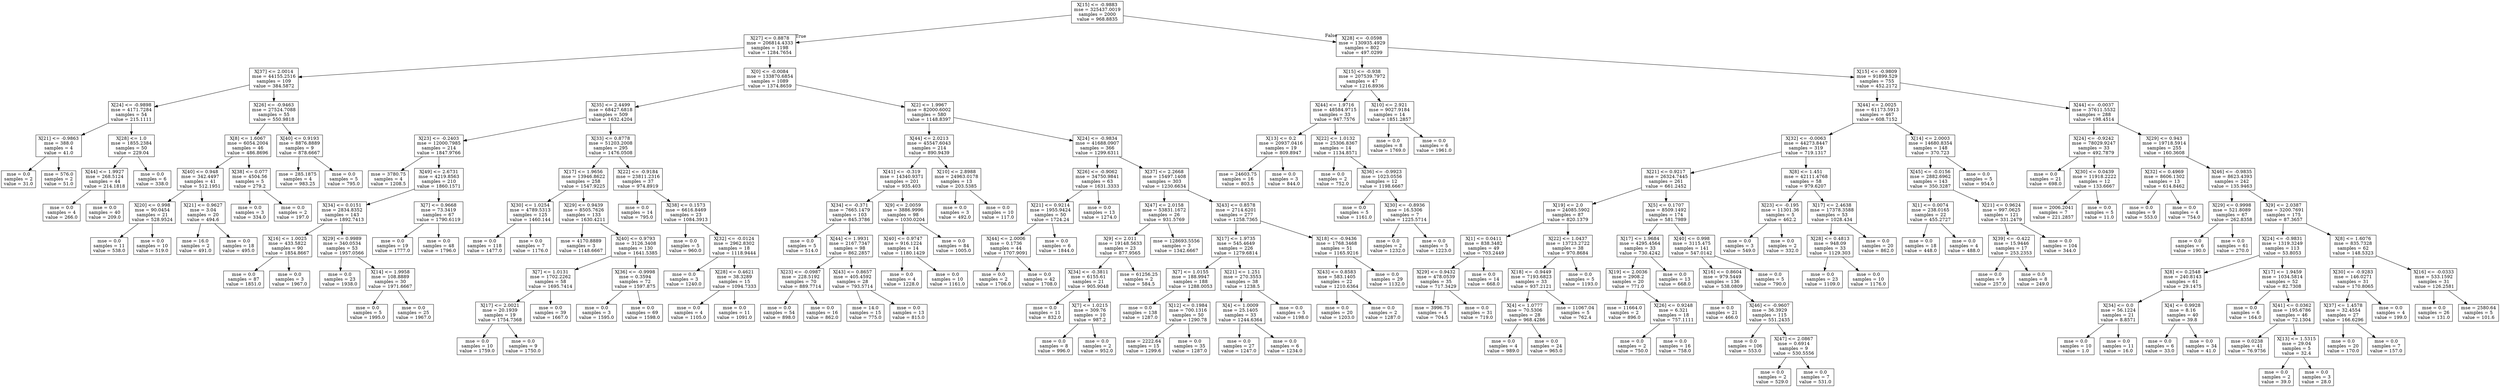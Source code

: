 digraph Tree {
node [shape=box] ;
0 [label="X[15] <= -0.9883\nmse = 325437.0019\nsamples = 2000\nvalue = 968.8835"] ;
1 [label="X[27] <= 0.8878\nmse = 206814.4333\nsamples = 1198\nvalue = 1284.7654"] ;
0 -> 1 [labeldistance=2.5, labelangle=45, headlabel="True"] ;
2 [label="X[37] <= 2.0014\nmse = 44155.2516\nsamples = 109\nvalue = 384.5872"] ;
1 -> 2 ;
3 [label="X[24] <= -0.9898\nmse = 4171.7284\nsamples = 54\nvalue = 215.1111"] ;
2 -> 3 ;
4 [label="X[21] <= -0.9863\nmse = 388.0\nsamples = 4\nvalue = 41.0"] ;
3 -> 4 ;
5 [label="mse = 0.0\nsamples = 2\nvalue = 31.0"] ;
4 -> 5 ;
6 [label="mse = 576.0\nsamples = 2\nvalue = 51.0"] ;
4 -> 6 ;
7 [label="X[28] <= 1.0\nmse = 1855.2384\nsamples = 50\nvalue = 229.04"] ;
3 -> 7 ;
8 [label="X[44] <= 1.9927\nmse = 268.5124\nsamples = 44\nvalue = 214.1818"] ;
7 -> 8 ;
9 [label="mse = 0.0\nsamples = 4\nvalue = 266.0"] ;
8 -> 9 ;
10 [label="mse = 0.0\nsamples = 40\nvalue = 209.0"] ;
8 -> 10 ;
11 [label="mse = 0.0\nsamples = 6\nvalue = 338.0"] ;
7 -> 11 ;
12 [label="X[26] <= -0.9463\nmse = 27524.7088\nsamples = 55\nvalue = 550.9818"] ;
2 -> 12 ;
13 [label="X[8] <= 1.6067\nmse = 6054.2004\nsamples = 46\nvalue = 486.8696"] ;
12 -> 13 ;
14 [label="X[40] <= 0.948\nmse = 342.4497\nsamples = 41\nvalue = 512.1951"] ;
13 -> 14 ;
15 [label="X[20] <= 0.998\nmse = 90.0454\nsamples = 21\nvalue = 528.9524"] ;
14 -> 15 ;
16 [label="mse = 0.0\nsamples = 11\nvalue = 538.0"] ;
15 -> 16 ;
17 [label="mse = 0.0\nsamples = 10\nvalue = 519.0"] ;
15 -> 17 ;
18 [label="X[21] <= 0.9627\nmse = 3.04\nsamples = 20\nvalue = 494.6"] ;
14 -> 18 ;
19 [label="mse = 16.0\nsamples = 2\nvalue = 491.0"] ;
18 -> 19 ;
20 [label="mse = 0.0\nsamples = 18\nvalue = 495.0"] ;
18 -> 20 ;
21 [label="X[38] <= 0.077\nmse = 4504.56\nsamples = 5\nvalue = 279.2"] ;
13 -> 21 ;
22 [label="mse = 0.0\nsamples = 3\nvalue = 334.0"] ;
21 -> 22 ;
23 [label="mse = 0.0\nsamples = 2\nvalue = 197.0"] ;
21 -> 23 ;
24 [label="X[40] <= 0.9193\nmse = 8876.8889\nsamples = 9\nvalue = 878.6667"] ;
12 -> 24 ;
25 [label="mse = 285.1875\nsamples = 4\nvalue = 983.25"] ;
24 -> 25 ;
26 [label="mse = 0.0\nsamples = 5\nvalue = 795.0"] ;
24 -> 26 ;
27 [label="X[0] <= -0.0084\nmse = 133870.6854\nsamples = 1089\nvalue = 1374.8659"] ;
1 -> 27 ;
28 [label="X[35] <= 2.4499\nmse = 68427.6818\nsamples = 509\nvalue = 1632.4204"] ;
27 -> 28 ;
29 [label="X[23] <= -0.2403\nmse = 12000.7985\nsamples = 214\nvalue = 1847.9766"] ;
28 -> 29 ;
30 [label="mse = 3780.75\nsamples = 4\nvalue = 1208.5"] ;
29 -> 30 ;
31 [label="X[49] <= 2.6731\nmse = 4219.8563\nsamples = 210\nvalue = 1860.1571"] ;
29 -> 31 ;
32 [label="X[34] <= 0.0151\nmse = 2834.8352\nsamples = 143\nvalue = 1892.7413"] ;
31 -> 32 ;
33 [label="X[16] <= 1.0025\nmse = 433.5822\nsamples = 90\nvalue = 1854.8667"] ;
32 -> 33 ;
34 [label="mse = 0.0\nsamples = 87\nvalue = 1851.0"] ;
33 -> 34 ;
35 [label="mse = 0.0\nsamples = 3\nvalue = 1967.0"] ;
33 -> 35 ;
36 [label="X[29] <= 0.9989\nmse = 340.0534\nsamples = 53\nvalue = 1957.0566"] ;
32 -> 36 ;
37 [label="mse = 0.0\nsamples = 23\nvalue = 1938.0"] ;
36 -> 37 ;
38 [label="X[14] <= 1.9958\nmse = 108.8889\nsamples = 30\nvalue = 1971.6667"] ;
36 -> 38 ;
39 [label="mse = 0.0\nsamples = 5\nvalue = 1995.0"] ;
38 -> 39 ;
40 [label="mse = 0.0\nsamples = 25\nvalue = 1967.0"] ;
38 -> 40 ;
41 [label="X[7] <= 0.9668\nmse = 73.3419\nsamples = 67\nvalue = 1790.6119"] ;
31 -> 41 ;
42 [label="mse = 0.0\nsamples = 19\nvalue = 1777.0"] ;
41 -> 42 ;
43 [label="mse = 0.0\nsamples = 48\nvalue = 1796.0"] ;
41 -> 43 ;
44 [label="X[33] <= 0.8778\nmse = 51203.2008\nsamples = 295\nvalue = 1476.0508"] ;
28 -> 44 ;
45 [label="X[17] <= 1.9656\nmse = 13946.8622\nsamples = 258\nvalue = 1547.9225"] ;
44 -> 45 ;
46 [label="X[30] <= 1.0254\nmse = 4789.5313\nsamples = 125\nvalue = 1460.144"] ;
45 -> 46 ;
47 [label="mse = 0.0\nsamples = 118\nvalue = 1477.0"] ;
46 -> 47 ;
48 [label="mse = 0.0\nsamples = 7\nvalue = 1176.0"] ;
46 -> 48 ;
49 [label="X[29] <= 0.9439\nmse = 8505.7626\nsamples = 133\nvalue = 1630.4211"] ;
45 -> 49 ;
50 [label="mse = 4170.8889\nsamples = 3\nvalue = 1148.6667"] ;
49 -> 50 ;
51 [label="X[40] <= 0.9793\nmse = 3126.3408\nsamples = 130\nvalue = 1641.5385"] ;
49 -> 51 ;
52 [label="X[7] <= 1.0131\nmse = 1702.2262\nsamples = 58\nvalue = 1695.7414"] ;
51 -> 52 ;
53 [label="X[17] <= 2.0021\nmse = 20.1939\nsamples = 19\nvalue = 1754.7368"] ;
52 -> 53 ;
54 [label="mse = 0.0\nsamples = 10\nvalue = 1759.0"] ;
53 -> 54 ;
55 [label="mse = 0.0\nsamples = 9\nvalue = 1750.0"] ;
53 -> 55 ;
56 [label="mse = 0.0\nsamples = 39\nvalue = 1667.0"] ;
52 -> 56 ;
57 [label="X[36] <= -0.9998\nmse = 0.3594\nsamples = 72\nvalue = 1597.875"] ;
51 -> 57 ;
58 [label="mse = 0.0\nsamples = 3\nvalue = 1595.0"] ;
57 -> 58 ;
59 [label="mse = 0.0\nsamples = 69\nvalue = 1598.0"] ;
57 -> 59 ;
60 [label="X[22] <= -0.9184\nmse = 23811.2316\nsamples = 37\nvalue = 974.8919"] ;
44 -> 60 ;
61 [label="mse = 0.0\nsamples = 14\nvalue = 795.0"] ;
60 -> 61 ;
62 [label="X[38] <= 0.1573\nmse = 6616.8469\nsamples = 23\nvalue = 1084.3913"] ;
60 -> 62 ;
63 [label="mse = 0.0\nsamples = 5\nvalue = 960.0"] ;
62 -> 63 ;
64 [label="X[32] <= -0.0124\nmse = 2962.8302\nsamples = 18\nvalue = 1118.9444"] ;
62 -> 64 ;
65 [label="mse = 0.0\nsamples = 3\nvalue = 1240.0"] ;
64 -> 65 ;
66 [label="X[28] <= 0.4621\nmse = 38.3289\nsamples = 15\nvalue = 1094.7333"] ;
64 -> 66 ;
67 [label="mse = 0.0\nsamples = 4\nvalue = 1105.0"] ;
66 -> 67 ;
68 [label="mse = 0.0\nsamples = 11\nvalue = 1091.0"] ;
66 -> 68 ;
69 [label="X[2] <= 1.9967\nmse = 82000.6002\nsamples = 580\nvalue = 1148.8397"] ;
27 -> 69 ;
70 [label="X[44] <= 2.0213\nmse = 45547.6043\nsamples = 214\nvalue = 890.9439"] ;
69 -> 70 ;
71 [label="X[41] <= -0.319\nmse = 14340.9371\nsamples = 201\nvalue = 935.403"] ;
70 -> 71 ;
72 [label="X[34] <= -0.371\nmse = 7665.1479\nsamples = 103\nvalue = 845.3786"] ;
71 -> 72 ;
73 [label="mse = 0.0\nsamples = 5\nvalue = 514.0"] ;
72 -> 73 ;
74 [label="X[44] <= 1.9931\nmse = 2167.7347\nsamples = 98\nvalue = 862.2857"] ;
72 -> 74 ;
75 [label="X[23] <= -0.0987\nmse = 228.5192\nsamples = 70\nvalue = 889.7714"] ;
74 -> 75 ;
76 [label="mse = 0.0\nsamples = 54\nvalue = 898.0"] ;
75 -> 76 ;
77 [label="mse = 0.0\nsamples = 16\nvalue = 862.0"] ;
75 -> 77 ;
78 [label="X[43] <= 0.8657\nmse = 405.4592\nsamples = 28\nvalue = 793.5714"] ;
74 -> 78 ;
79 [label="mse = 14.0\nsamples = 15\nvalue = 775.0"] ;
78 -> 79 ;
80 [label="mse = 0.0\nsamples = 13\nvalue = 815.0"] ;
78 -> 80 ;
81 [label="X[9] <= 2.0059\nmse = 3886.9996\nsamples = 98\nvalue = 1030.0204"] ;
71 -> 81 ;
82 [label="X[40] <= 0.9747\nmse = 916.1224\nsamples = 14\nvalue = 1180.1429"] ;
81 -> 82 ;
83 [label="mse = 0.0\nsamples = 4\nvalue = 1228.0"] ;
82 -> 83 ;
84 [label="mse = 0.0\nsamples = 10\nvalue = 1161.0"] ;
82 -> 84 ;
85 [label="mse = 0.0\nsamples = 84\nvalue = 1005.0"] ;
81 -> 85 ;
86 [label="X[10] <= 2.8988\nmse = 24963.0178\nsamples = 13\nvalue = 203.5385"] ;
70 -> 86 ;
87 [label="mse = 0.0\nsamples = 3\nvalue = 492.0"] ;
86 -> 87 ;
88 [label="mse = 0.0\nsamples = 10\nvalue = 117.0"] ;
86 -> 88 ;
89 [label="X[24] <= -0.9834\nmse = 41688.0907\nsamples = 366\nvalue = 1299.6311"] ;
69 -> 89 ;
90 [label="X[26] <= -0.9062\nmse = 34750.9841\nsamples = 63\nvalue = 1631.3333"] ;
89 -> 90 ;
91 [label="X[21] <= 0.9214\nmse = 1955.9424\nsamples = 50\nvalue = 1724.24"] ;
90 -> 91 ;
92 [label="X[44] <= 2.0006\nmse = 0.1736\nsamples = 44\nvalue = 1707.9091"] ;
91 -> 92 ;
93 [label="mse = 0.0\nsamples = 2\nvalue = 1706.0"] ;
92 -> 93 ;
94 [label="mse = 0.0\nsamples = 42\nvalue = 1708.0"] ;
92 -> 94 ;
95 [label="mse = 0.0\nsamples = 6\nvalue = 1844.0"] ;
91 -> 95 ;
96 [label="mse = 0.0\nsamples = 13\nvalue = 1274.0"] ;
90 -> 96 ;
97 [label="X[37] <= 2.2668\nmse = 15497.1408\nsamples = 303\nvalue = 1230.6634"] ;
89 -> 97 ;
98 [label="X[47] <= 2.0158\nmse = 53831.1672\nsamples = 26\nvalue = 931.5769"] ;
97 -> 98 ;
99 [label="X[9] <= 2.011\nmse = 19148.5633\nsamples = 23\nvalue = 877.9565"] ;
98 -> 99 ;
100 [label="X[34] <= -0.3811\nmse = 6155.61\nsamples = 21\nvalue = 905.9048"] ;
99 -> 100 ;
101 [label="mse = 0.0\nsamples = 11\nvalue = 832.0"] ;
100 -> 101 ;
102 [label="X[7] <= 1.0215\nmse = 309.76\nsamples = 10\nvalue = 987.2"] ;
100 -> 102 ;
103 [label="mse = 0.0\nsamples = 8\nvalue = 996.0"] ;
102 -> 103 ;
104 [label="mse = 0.0\nsamples = 2\nvalue = 952.0"] ;
102 -> 104 ;
105 [label="mse = 61256.25\nsamples = 2\nvalue = 584.5"] ;
99 -> 105 ;
106 [label="mse = 128693.5556\nsamples = 3\nvalue = 1342.6667"] ;
98 -> 106 ;
107 [label="X[43] <= 0.8578\nmse = 2714.6201\nsamples = 277\nvalue = 1258.7365"] ;
97 -> 107 ;
108 [label="X[17] <= 1.9735\nmse = 545.4649\nsamples = 226\nvalue = 1279.6814"] ;
107 -> 108 ;
109 [label="X[7] <= 1.0155\nmse = 188.9947\nsamples = 188\nvalue = 1288.0053"] ;
108 -> 109 ;
110 [label="mse = 0.0\nsamples = 138\nvalue = 1287.0"] ;
109 -> 110 ;
111 [label="X[12] <= 0.1984\nmse = 700.1316\nsamples = 50\nvalue = 1290.78"] ;
109 -> 111 ;
112 [label="mse = 2222.64\nsamples = 15\nvalue = 1299.6"] ;
111 -> 112 ;
113 [label="mse = 0.0\nsamples = 35\nvalue = 1287.0"] ;
111 -> 113 ;
114 [label="X[21] <= 1.251\nmse = 270.3553\nsamples = 38\nvalue = 1238.5"] ;
108 -> 114 ;
115 [label="X[4] <= 1.0009\nmse = 25.1405\nsamples = 33\nvalue = 1244.6364"] ;
114 -> 115 ;
116 [label="mse = 0.0\nsamples = 27\nvalue = 1247.0"] ;
115 -> 116 ;
117 [label="mse = 0.0\nsamples = 6\nvalue = 1234.0"] ;
115 -> 117 ;
118 [label="mse = 0.0\nsamples = 5\nvalue = 1198.0"] ;
114 -> 118 ;
119 [label="X[18] <= -0.9436\nmse = 1768.3468\nsamples = 51\nvalue = 1165.9216"] ;
107 -> 119 ;
120 [label="X[43] <= 0.8583\nmse = 583.1405\nsamples = 22\nvalue = 1210.6364"] ;
119 -> 120 ;
121 [label="mse = 0.0\nsamples = 20\nvalue = 1203.0"] ;
120 -> 121 ;
122 [label="mse = 0.0\nsamples = 2\nvalue = 1287.0"] ;
120 -> 122 ;
123 [label="mse = 0.0\nsamples = 29\nvalue = 1132.0"] ;
119 -> 123 ;
124 [label="X[28] <= -0.0598\nmse = 130935.4929\nsamples = 802\nvalue = 497.0299"] ;
0 -> 124 [labeldistance=2.5, labelangle=-45, headlabel="False"] ;
125 [label="X[15] <= -0.938\nmse = 207539.7972\nsamples = 47\nvalue = 1216.8936"] ;
124 -> 125 ;
126 [label="X[44] <= 1.9716\nmse = 48584.9715\nsamples = 33\nvalue = 947.7576"] ;
125 -> 126 ;
127 [label="X[13] <= 0.2\nmse = 20937.0416\nsamples = 19\nvalue = 809.8947"] ;
126 -> 127 ;
128 [label="mse = 24603.75\nsamples = 16\nvalue = 803.5"] ;
127 -> 128 ;
129 [label="mse = 0.0\nsamples = 3\nvalue = 844.0"] ;
127 -> 129 ;
130 [label="X[22] <= 1.0132\nmse = 25306.8367\nsamples = 14\nvalue = 1134.8571"] ;
126 -> 130 ;
131 [label="mse = 0.0\nsamples = 2\nvalue = 752.0"] ;
130 -> 131 ;
132 [label="X[36] <= -0.9923\nmse = 1023.0556\nsamples = 12\nvalue = 1198.6667"] ;
130 -> 132 ;
133 [label="mse = 0.0\nsamples = 5\nvalue = 1161.0"] ;
132 -> 133 ;
134 [label="X[30] <= -0.8936\nmse = 16.5306\nsamples = 7\nvalue = 1225.5714"] ;
132 -> 134 ;
135 [label="mse = 0.0\nsamples = 2\nvalue = 1232.0"] ;
134 -> 135 ;
136 [label="mse = 0.0\nsamples = 5\nvalue = 1223.0"] ;
134 -> 136 ;
137 [label="X[10] <= 2.921\nmse = 9027.9184\nsamples = 14\nvalue = 1851.2857"] ;
125 -> 137 ;
138 [label="mse = 0.0\nsamples = 8\nvalue = 1769.0"] ;
137 -> 138 ;
139 [label="mse = 0.0\nsamples = 6\nvalue = 1961.0"] ;
137 -> 139 ;
140 [label="X[15] <= -0.9809\nmse = 91899.529\nsamples = 755\nvalue = 452.2172"] ;
124 -> 140 ;
141 [label="X[44] <= 2.0025\nmse = 61173.5913\nsamples = 467\nvalue = 608.7152"] ;
140 -> 141 ;
142 [label="X[32] <= -0.0063\nmse = 44273.8447\nsamples = 319\nvalue = 719.1317"] ;
141 -> 142 ;
143 [label="X[21] <= 0.9217\nmse = 26324.7445\nsamples = 261\nvalue = 661.2452"] ;
142 -> 143 ;
144 [label="X[19] <= 2.0\nmse = 24085.5902\nsamples = 87\nvalue = 820.1379"] ;
143 -> 144 ;
145 [label="X[1] <= 0.0411\nmse = 838.3482\nsamples = 49\nvalue = 703.2449"] ;
144 -> 145 ;
146 [label="X[29] <= 0.9432\nmse = 478.0539\nsamples = 35\nvalue = 717.3429"] ;
145 -> 146 ;
147 [label="mse = 3996.75\nsamples = 4\nvalue = 704.5"] ;
146 -> 147 ;
148 [label="mse = 0.0\nsamples = 31\nvalue = 719.0"] ;
146 -> 148 ;
149 [label="mse = 0.0\nsamples = 14\nvalue = 668.0"] ;
145 -> 149 ;
150 [label="X[22] <= 1.0437\nmse = 13723.2722\nsamples = 38\nvalue = 970.8684"] ;
144 -> 150 ;
151 [label="X[18] <= -0.9449\nmse = 7193.6823\nsamples = 33\nvalue = 937.2121"] ;
150 -> 151 ;
152 [label="X[4] <= 1.0777\nmse = 70.5306\nsamples = 28\nvalue = 968.4286"] ;
151 -> 152 ;
153 [label="mse = 0.0\nsamples = 4\nvalue = 989.0"] ;
152 -> 153 ;
154 [label="mse = 0.0\nsamples = 24\nvalue = 965.0"] ;
152 -> 154 ;
155 [label="mse = 11067.04\nsamples = 5\nvalue = 762.4"] ;
151 -> 155 ;
156 [label="mse = 0.0\nsamples = 5\nvalue = 1193.0"] ;
150 -> 156 ;
157 [label="X[5] <= 0.1707\nmse = 8509.1492\nsamples = 174\nvalue = 581.7989"] ;
143 -> 157 ;
158 [label="X[17] <= 1.9684\nmse = 4295.4564\nsamples = 33\nvalue = 730.4242"] ;
157 -> 158 ;
159 [label="X[19] <= 2.0036\nmse = 2908.2\nsamples = 20\nvalue = 771.0"] ;
158 -> 159 ;
160 [label="mse = 11664.0\nsamples = 2\nvalue = 896.0"] ;
159 -> 160 ;
161 [label="X[26] <= 0.9248\nmse = 6.321\nsamples = 18\nvalue = 757.1111"] ;
159 -> 161 ;
162 [label="mse = 0.0\nsamples = 2\nvalue = 750.0"] ;
161 -> 162 ;
163 [label="mse = 0.0\nsamples = 16\nvalue = 758.0"] ;
161 -> 163 ;
164 [label="mse = 0.0\nsamples = 13\nvalue = 668.0"] ;
158 -> 164 ;
165 [label="X[40] <= 0.998\nmse = 3115.475\nsamples = 141\nvalue = 547.0142"] ;
157 -> 165 ;
166 [label="X[16] <= 0.8604\nmse = 979.5449\nsamples = 136\nvalue = 538.0809"] ;
165 -> 166 ;
167 [label="mse = 0.0\nsamples = 21\nvalue = 466.0"] ;
166 -> 167 ;
168 [label="X[46] <= -0.9607\nmse = 36.3929\nsamples = 115\nvalue = 551.2435"] ;
166 -> 168 ;
169 [label="mse = 0.0\nsamples = 106\nvalue = 553.0"] ;
168 -> 169 ;
170 [label="X[47] <= 2.0867\nmse = 0.6914\nsamples = 9\nvalue = 530.5556"] ;
168 -> 170 ;
171 [label="mse = 0.0\nsamples = 2\nvalue = 529.0"] ;
170 -> 171 ;
172 [label="mse = 0.0\nsamples = 7\nvalue = 531.0"] ;
170 -> 172 ;
173 [label="mse = 0.0\nsamples = 5\nvalue = 790.0"] ;
165 -> 173 ;
174 [label="X[8] <= 1.451\nmse = 42111.4768\nsamples = 58\nvalue = 979.6207"] ;
142 -> 174 ;
175 [label="X[23] <= -0.195\nmse = 11301.36\nsamples = 5\nvalue = 462.2"] ;
174 -> 175 ;
176 [label="mse = 0.0\nsamples = 3\nvalue = 549.0"] ;
175 -> 176 ;
177 [label="mse = 0.0\nsamples = 2\nvalue = 332.0"] ;
175 -> 177 ;
178 [label="X[17] <= 2.4638\nmse = 17378.3588\nsamples = 53\nvalue = 1028.434"] ;
174 -> 178 ;
179 [label="X[28] <= 0.4813\nmse = 948.09\nsamples = 33\nvalue = 1129.303"] ;
178 -> 179 ;
180 [label="mse = 0.0\nsamples = 23\nvalue = 1109.0"] ;
179 -> 180 ;
181 [label="mse = 0.0\nsamples = 10\nvalue = 1176.0"] ;
179 -> 181 ;
182 [label="mse = 0.0\nsamples = 20\nvalue = 862.0"] ;
178 -> 182 ;
183 [label="X[14] <= 2.0003\nmse = 14680.8354\nsamples = 148\nvalue = 370.723"] ;
141 -> 183 ;
184 [label="X[45] <= -0.0156\nmse = 2882.6962\nsamples = 143\nvalue = 350.3287"] ;
183 -> 184 ;
185 [label="X[1] <= 0.0074\nmse = 238.0165\nsamples = 22\nvalue = 455.2727"] ;
184 -> 185 ;
186 [label="mse = 0.0\nsamples = 18\nvalue = 448.0"] ;
185 -> 186 ;
187 [label="mse = 0.0\nsamples = 4\nvalue = 488.0"] ;
185 -> 187 ;
188 [label="X[21] <= 0.9624\nmse = 997.0625\nsamples = 121\nvalue = 331.2479"] ;
184 -> 188 ;
189 [label="X[39] <= -0.422\nmse = 15.9446\nsamples = 17\nvalue = 253.2353"] ;
188 -> 189 ;
190 [label="mse = 0.0\nsamples = 9\nvalue = 257.0"] ;
189 -> 190 ;
191 [label="mse = 0.0\nsamples = 8\nvalue = 249.0"] ;
189 -> 191 ;
192 [label="mse = 0.0\nsamples = 104\nvalue = 344.0"] ;
188 -> 192 ;
193 [label="mse = 0.0\nsamples = 5\nvalue = 954.0"] ;
183 -> 193 ;
194 [label="X[44] <= -0.0037\nmse = 37611.5532\nsamples = 288\nvalue = 198.4514"] ;
140 -> 194 ;
195 [label="X[24] <= -0.9242\nmse = 78029.9247\nsamples = 33\nvalue = 492.7879"] ;
194 -> 195 ;
196 [label="mse = 0.0\nsamples = 21\nvalue = 698.0"] ;
195 -> 196 ;
197 [label="X[30] <= 0.0439\nmse = 11918.2222\nsamples = 12\nvalue = 133.6667"] ;
195 -> 197 ;
198 [label="mse = 2006.2041\nsamples = 7\nvalue = 221.2857"] ;
197 -> 198 ;
199 [label="mse = 0.0\nsamples = 5\nvalue = 11.0"] ;
197 -> 199 ;
200 [label="X[29] <= 0.943\nmse = 19718.5914\nsamples = 255\nvalue = 160.3608"] ;
194 -> 200 ;
201 [label="X[32] <= 0.4969\nmse = 8606.1302\nsamples = 13\nvalue = 614.8462"] ;
200 -> 201 ;
202 [label="mse = 0.0\nsamples = 9\nvalue = 553.0"] ;
201 -> 202 ;
203 [label="mse = 0.0\nsamples = 4\nvalue = 754.0"] ;
201 -> 203 ;
204 [label="X[46] <= -0.9835\nmse = 8623.4393\nsamples = 242\nvalue = 135.9463"] ;
200 -> 204 ;
205 [label="X[29] <= 0.9998\nmse = 521.8089\nsamples = 67\nvalue = 262.8358"] ;
204 -> 205 ;
206 [label="mse = 0.0\nsamples = 6\nvalue = 190.0"] ;
205 -> 206 ;
207 [label="mse = 0.0\nsamples = 61\nvalue = 270.0"] ;
205 -> 207 ;
208 [label="X[9] <= 2.0387\nmse = 3200.7691\nsamples = 175\nvalue = 87.3657"] ;
204 -> 208 ;
209 [label="X[24] <= -0.9831\nmse = 1319.3249\nsamples = 113\nvalue = 53.8053"] ;
208 -> 209 ;
210 [label="X[8] <= 0.2548\nmse = 240.8143\nsamples = 61\nvalue = 29.1475"] ;
209 -> 210 ;
211 [label="X[34] <= 0.0\nmse = 56.1224\nsamples = 21\nvalue = 8.8571"] ;
210 -> 211 ;
212 [label="mse = 0.0\nsamples = 10\nvalue = 1.0"] ;
211 -> 212 ;
213 [label="mse = 0.0\nsamples = 11\nvalue = 16.0"] ;
211 -> 213 ;
214 [label="X[4] <= 0.9928\nmse = 8.16\nsamples = 40\nvalue = 39.8"] ;
210 -> 214 ;
215 [label="mse = 0.0\nsamples = 6\nvalue = 33.0"] ;
214 -> 215 ;
216 [label="mse = 0.0\nsamples = 34\nvalue = 41.0"] ;
214 -> 216 ;
217 [label="X[17] <= 1.9459\nmse = 1034.5814\nsamples = 52\nvalue = 82.7308"] ;
209 -> 217 ;
218 [label="mse = 0.0\nsamples = 6\nvalue = 164.0"] ;
217 -> 218 ;
219 [label="X[41] <= 0.0362\nmse = 195.6786\nsamples = 46\nvalue = 72.1304"] ;
217 -> 219 ;
220 [label="mse = 0.0238\nsamples = 41\nvalue = 76.9756"] ;
219 -> 220 ;
221 [label="X[13] <= 1.5315\nmse = 29.04\nsamples = 5\nvalue = 32.4"] ;
219 -> 221 ;
222 [label="mse = 0.0\nsamples = 2\nvalue = 39.0"] ;
221 -> 222 ;
223 [label="mse = 0.0\nsamples = 3\nvalue = 28.0"] ;
221 -> 223 ;
224 [label="X[8] <= 1.6076\nmse = 835.7328\nsamples = 62\nvalue = 148.5323"] ;
208 -> 224 ;
225 [label="X[30] <= -0.9283\nmse = 146.0271\nsamples = 31\nvalue = 170.8065"] ;
224 -> 225 ;
226 [label="X[37] <= 1.4578\nmse = 32.4554\nsamples = 27\nvalue = 166.6296"] ;
225 -> 226 ;
227 [label="mse = 0.0\nsamples = 20\nvalue = 170.0"] ;
226 -> 227 ;
228 [label="mse = 0.0\nsamples = 7\nvalue = 157.0"] ;
226 -> 228 ;
229 [label="mse = 0.0\nsamples = 4\nvalue = 199.0"] ;
225 -> 229 ;
230 [label="X[16] <= -0.0333\nmse = 533.1592\nsamples = 31\nvalue = 126.2581"] ;
224 -> 230 ;
231 [label="mse = 0.0\nsamples = 26\nvalue = 131.0"] ;
230 -> 231 ;
232 [label="mse = 2580.64\nsamples = 5\nvalue = 101.6"] ;
230 -> 232 ;
}